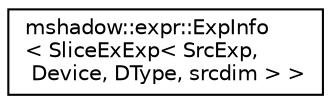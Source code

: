 digraph "Graphical Class Hierarchy"
{
 // LATEX_PDF_SIZE
  edge [fontname="Helvetica",fontsize="10",labelfontname="Helvetica",labelfontsize="10"];
  node [fontname="Helvetica",fontsize="10",shape=record];
  rankdir="LR";
  Node0 [label="mshadow::expr::ExpInfo\l\< SliceExExp\< SrcExp,\l Device, DType, srcdim \> \>",height=0.2,width=0.4,color="black", fillcolor="white", style="filled",URL="$structmshadow_1_1expr_1_1ExpInfo_3_01SliceExExp_3_01SrcExp_00_01Device_00_01DType_00_01srcdim_01_4_01_4.html",tooltip=" "];
}
